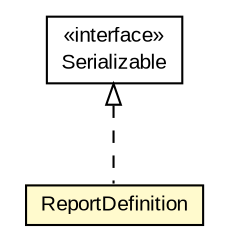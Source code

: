 #!/usr/local/bin/dot
#
# Class diagram 
# Generated by UMLGraph version R5_6-24-gf6e263 (http://www.umlgraph.org/)
#

digraph G {
	edge [fontname="arial",fontsize=10,labelfontname="arial",labelfontsize=10];
	node [fontname="arial",fontsize=10,shape=plaintext];
	nodesep=0.25;
	ranksep=0.5;
	// org.miloss.fgsms.services.interfaces.automatedreportingservice.ReportDefinition
	c316743 [label=<<table title="org.miloss.fgsms.services.interfaces.automatedreportingservice.ReportDefinition" border="0" cellborder="1" cellspacing="0" cellpadding="2" port="p" bgcolor="lemonChiffon" href="./ReportDefinition.html">
		<tr><td><table border="0" cellspacing="0" cellpadding="1">
<tr><td align="center" balign="center"> ReportDefinition </td></tr>
		</table></td></tr>
		</table>>, URL="./ReportDefinition.html", fontname="arial", fontcolor="black", fontsize=10.0];
	//org.miloss.fgsms.services.interfaces.automatedreportingservice.ReportDefinition implements java.io.Serializable
	c317374:p -> c316743:p [dir=back,arrowtail=empty,style=dashed];
	// java.io.Serializable
	c317374 [label=<<table title="java.io.Serializable" border="0" cellborder="1" cellspacing="0" cellpadding="2" port="p" href="http://java.sun.com/j2se/1.4.2/docs/api/java/io/Serializable.html">
		<tr><td><table border="0" cellspacing="0" cellpadding="1">
<tr><td align="center" balign="center"> &#171;interface&#187; </td></tr>
<tr><td align="center" balign="center"> Serializable </td></tr>
		</table></td></tr>
		</table>>, URL="http://java.sun.com/j2se/1.4.2/docs/api/java/io/Serializable.html", fontname="arial", fontcolor="black", fontsize=10.0];
}

